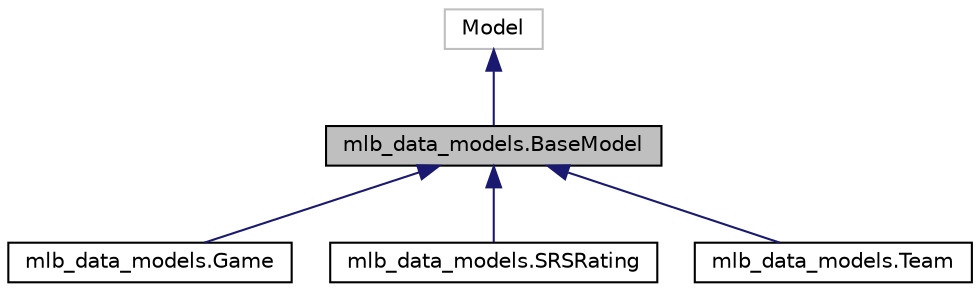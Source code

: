 digraph "mlb_data_models.BaseModel"
{
  edge [fontname="Helvetica",fontsize="10",labelfontname="Helvetica",labelfontsize="10"];
  node [fontname="Helvetica",fontsize="10",shape=record];
  Node1 [label="mlb_data_models.BaseModel",height=0.2,width=0.4,color="black", fillcolor="grey75", style="filled", fontcolor="black"];
  Node2 -> Node1 [dir="back",color="midnightblue",fontsize="10",style="solid",fontname="Helvetica"];
  Node2 [label="Model",height=0.2,width=0.4,color="grey75", fillcolor="white", style="filled"];
  Node1 -> Node3 [dir="back",color="midnightblue",fontsize="10",style="solid",fontname="Helvetica"];
  Node3 [label="mlb_data_models.Game",height=0.2,width=0.4,color="black", fillcolor="white", style="filled",URL="$classmlb__data__models_1_1Game.html"];
  Node1 -> Node4 [dir="back",color="midnightblue",fontsize="10",style="solid",fontname="Helvetica"];
  Node4 [label="mlb_data_models.SRSRating",height=0.2,width=0.4,color="black", fillcolor="white", style="filled",URL="$classmlb__data__models_1_1SRSRating.html"];
  Node1 -> Node5 [dir="back",color="midnightblue",fontsize="10",style="solid",fontname="Helvetica"];
  Node5 [label="mlb_data_models.Team",height=0.2,width=0.4,color="black", fillcolor="white", style="filled",URL="$classmlb__data__models_1_1Team.html"];
}
